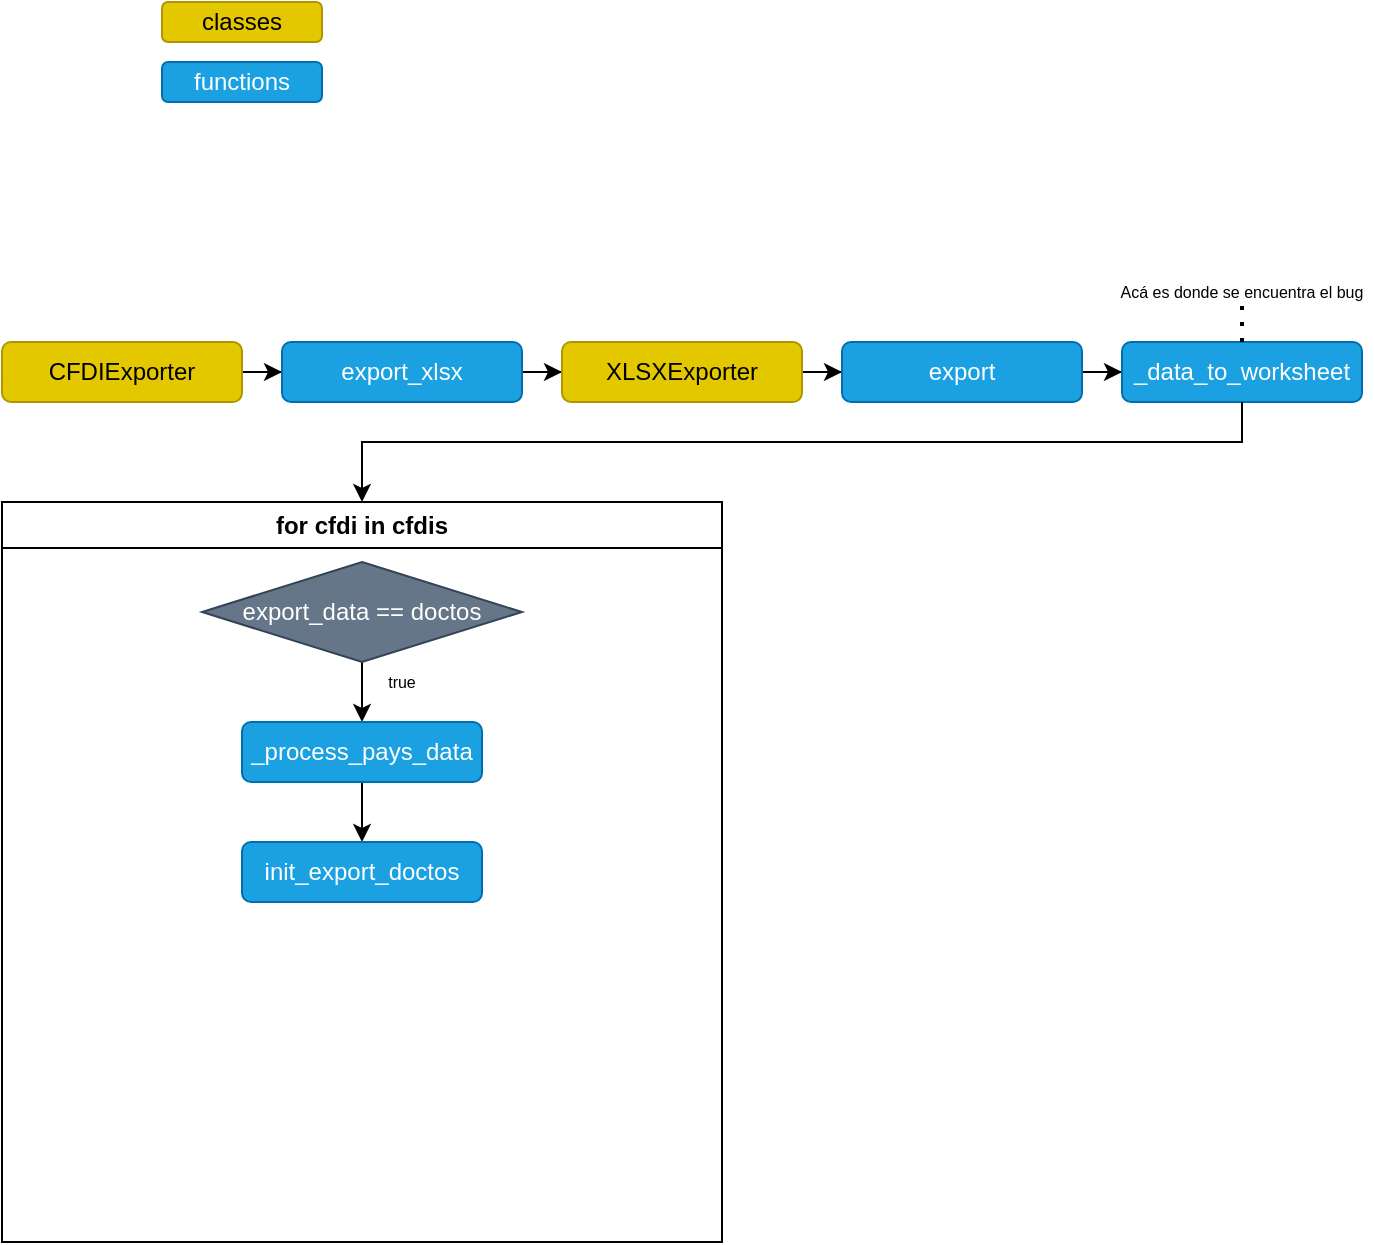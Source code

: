 <mxfile version="27.2.0">
  <diagram name="Page-1" id="I5MCaSXjaXYVF67nnNgN">
    <mxGraphModel dx="1932" dy="683" grid="1" gridSize="10" guides="1" tooltips="1" connect="1" arrows="1" fold="1" page="0" pageScale="1" pageWidth="850" pageHeight="1100" math="0" shadow="0">
      <root>
        <mxCell id="0" />
        <mxCell id="1" parent="0" />
        <mxCell id="tpLxBPLL0TURWIFqKiSM-3" value="" style="edgeStyle=orthogonalEdgeStyle;rounded=0;orthogonalLoop=1;jettySize=auto;html=1;" edge="1" parent="1" source="tpLxBPLL0TURWIFqKiSM-1" target="tpLxBPLL0TURWIFqKiSM-2">
          <mxGeometry relative="1" as="geometry" />
        </mxCell>
        <mxCell id="tpLxBPLL0TURWIFqKiSM-1" value="CFDIExporter" style="rounded=1;whiteSpace=wrap;html=1;fillColor=#e3c800;fontColor=#000000;strokeColor=#B09500;" vertex="1" parent="1">
          <mxGeometry x="-480" y="360" width="120" height="30" as="geometry" />
        </mxCell>
        <mxCell id="tpLxBPLL0TURWIFqKiSM-5" value="" style="edgeStyle=orthogonalEdgeStyle;rounded=0;orthogonalLoop=1;jettySize=auto;html=1;" edge="1" parent="1" source="tpLxBPLL0TURWIFqKiSM-2" target="tpLxBPLL0TURWIFqKiSM-4">
          <mxGeometry relative="1" as="geometry" />
        </mxCell>
        <mxCell id="tpLxBPLL0TURWIFqKiSM-2" value="export_xlsx" style="whiteSpace=wrap;html=1;rounded=1;fillColor=#1ba1e2;fontColor=#ffffff;strokeColor=#006EAF;" vertex="1" parent="1">
          <mxGeometry x="-340" y="360" width="120" height="30" as="geometry" />
        </mxCell>
        <mxCell id="tpLxBPLL0TURWIFqKiSM-11" value="" style="edgeStyle=orthogonalEdgeStyle;rounded=0;orthogonalLoop=1;jettySize=auto;html=1;" edge="1" parent="1" source="tpLxBPLL0TURWIFqKiSM-4" target="tpLxBPLL0TURWIFqKiSM-10">
          <mxGeometry relative="1" as="geometry" />
        </mxCell>
        <mxCell id="tpLxBPLL0TURWIFqKiSM-4" value="XLSXExporter" style="whiteSpace=wrap;html=1;rounded=1;fillColor=#e3c800;fontColor=#000000;strokeColor=#B09500;" vertex="1" parent="1">
          <mxGeometry x="-200" y="360" width="120" height="30" as="geometry" />
        </mxCell>
        <mxCell id="tpLxBPLL0TURWIFqKiSM-7" value="functions" style="rounded=1;whiteSpace=wrap;html=1;fillColor=#1ba1e2;fontColor=#ffffff;strokeColor=#006EAF;" vertex="1" parent="1">
          <mxGeometry x="-400" y="220" width="80" height="20" as="geometry" />
        </mxCell>
        <mxCell id="tpLxBPLL0TURWIFqKiSM-8" value="classes" style="rounded=1;whiteSpace=wrap;html=1;fillColor=#e3c800;fontColor=#000000;strokeColor=#B09500;" vertex="1" parent="1">
          <mxGeometry x="-400" y="190" width="80" height="20" as="geometry" />
        </mxCell>
        <mxCell id="tpLxBPLL0TURWIFqKiSM-13" value="" style="edgeStyle=orthogonalEdgeStyle;rounded=0;orthogonalLoop=1;jettySize=auto;html=1;" edge="1" parent="1" source="tpLxBPLL0TURWIFqKiSM-10" target="tpLxBPLL0TURWIFqKiSM-12">
          <mxGeometry relative="1" as="geometry" />
        </mxCell>
        <mxCell id="tpLxBPLL0TURWIFqKiSM-10" value="export" style="whiteSpace=wrap;html=1;fillColor=#1ba1e2;strokeColor=#006EAF;fontColor=#ffffff;rounded=1;" vertex="1" parent="1">
          <mxGeometry x="-60" y="360" width="120" height="30" as="geometry" />
        </mxCell>
        <mxCell id="tpLxBPLL0TURWIFqKiSM-12" value="_data_to_worksheet" style="whiteSpace=wrap;html=1;fillColor=#1ba1e2;strokeColor=#006EAF;fontColor=#ffffff;rounded=1;" vertex="1" parent="1">
          <mxGeometry x="80" y="360" width="120" height="30" as="geometry" />
        </mxCell>
        <mxCell id="tpLxBPLL0TURWIFqKiSM-14" value="" style="endArrow=none;dashed=1;html=1;dashPattern=1 3;strokeWidth=2;rounded=0;exitX=0.5;exitY=0;exitDx=0;exitDy=0;fontColor=light-dark(#000000,#8A8A8A);strokeColor=light-dark(#000000,#8A8A8A);" edge="1" parent="1" source="tpLxBPLL0TURWIFqKiSM-12" target="tpLxBPLL0TURWIFqKiSM-15">
          <mxGeometry width="50" height="50" relative="1" as="geometry">
            <mxPoint x="-160" y="430" as="sourcePoint" />
            <mxPoint x="-210" y="470" as="targetPoint" />
          </mxGeometry>
        </mxCell>
        <mxCell id="tpLxBPLL0TURWIFqKiSM-15" value="Acá es donde se encuentra el bug" style="text;html=1;align=center;verticalAlign=middle;whiteSpace=wrap;rounded=0;fontSize=8;fontColor=light-dark(#000000,#8A8A8A);" vertex="1" parent="1">
          <mxGeometry x="75" y="330" width="130" height="10" as="geometry" />
        </mxCell>
        <mxCell id="tpLxBPLL0TURWIFqKiSM-18" value="" style="endArrow=classic;html=1;rounded=0;exitX=0.5;exitY=1;exitDx=0;exitDy=0;entryX=0.5;entryY=0;entryDx=0;entryDy=0;" edge="1" parent="1" source="tpLxBPLL0TURWIFqKiSM-12" target="tpLxBPLL0TURWIFqKiSM-19">
          <mxGeometry width="50" height="50" relative="1" as="geometry">
            <mxPoint x="-140" y="500" as="sourcePoint" />
            <mxPoint x="220" y="375" as="targetPoint" />
            <Array as="points">
              <mxPoint x="140" y="410" />
              <mxPoint x="-300" y="410" />
            </Array>
          </mxGeometry>
        </mxCell>
        <mxCell id="tpLxBPLL0TURWIFqKiSM-19" value="for cfdi in cfdis" style="swimlane;whiteSpace=wrap;html=1;" vertex="1" parent="1">
          <mxGeometry x="-480" y="440" width="360" height="370" as="geometry">
            <mxRectangle x="220" y="330" width="120" height="30" as="alternateBounds" />
          </mxGeometry>
        </mxCell>
        <mxCell id="tpLxBPLL0TURWIFqKiSM-24" value="" style="edgeStyle=orthogonalEdgeStyle;rounded=0;orthogonalLoop=1;jettySize=auto;html=1;" edge="1" parent="tpLxBPLL0TURWIFqKiSM-19" source="tpLxBPLL0TURWIFqKiSM-22" target="tpLxBPLL0TURWIFqKiSM-23">
          <mxGeometry relative="1" as="geometry" />
        </mxCell>
        <mxCell id="tpLxBPLL0TURWIFqKiSM-22" value="export_data == doctos" style="rhombus;whiteSpace=wrap;html=1;fillColor=#647687;fontColor=#ffffff;strokeColor=#314354;" vertex="1" parent="tpLxBPLL0TURWIFqKiSM-19">
          <mxGeometry x="100" y="30" width="160" height="50" as="geometry" />
        </mxCell>
        <mxCell id="tpLxBPLL0TURWIFqKiSM-27" value="" style="edgeStyle=orthogonalEdgeStyle;rounded=0;orthogonalLoop=1;jettySize=auto;html=1;" edge="1" parent="tpLxBPLL0TURWIFqKiSM-19" source="tpLxBPLL0TURWIFqKiSM-23" target="tpLxBPLL0TURWIFqKiSM-26">
          <mxGeometry relative="1" as="geometry" />
        </mxCell>
        <mxCell id="tpLxBPLL0TURWIFqKiSM-23" value="_process_pays_data" style="rounded=1;whiteSpace=wrap;html=1;fillColor=#1ba1e2;strokeColor=#006EAF;fontColor=#ffffff;" vertex="1" parent="tpLxBPLL0TURWIFqKiSM-19">
          <mxGeometry x="120" y="110" width="120" height="30" as="geometry" />
        </mxCell>
        <mxCell id="tpLxBPLL0TURWIFqKiSM-25" value="true" style="text;html=1;align=center;verticalAlign=middle;whiteSpace=wrap;rounded=0;fontSize=8;fontColor=light-dark(#000000,#8A8A8A);" vertex="1" parent="tpLxBPLL0TURWIFqKiSM-19">
          <mxGeometry x="180" y="80" width="40" height="20" as="geometry" />
        </mxCell>
        <mxCell id="tpLxBPLL0TURWIFqKiSM-26" value="init_export_doctos" style="whiteSpace=wrap;html=1;fillColor=#1ba1e2;strokeColor=#006EAF;fontColor=#ffffff;rounded=1;" vertex="1" parent="tpLxBPLL0TURWIFqKiSM-19">
          <mxGeometry x="120" y="170" width="120" height="30" as="geometry" />
        </mxCell>
      </root>
    </mxGraphModel>
  </diagram>
</mxfile>
